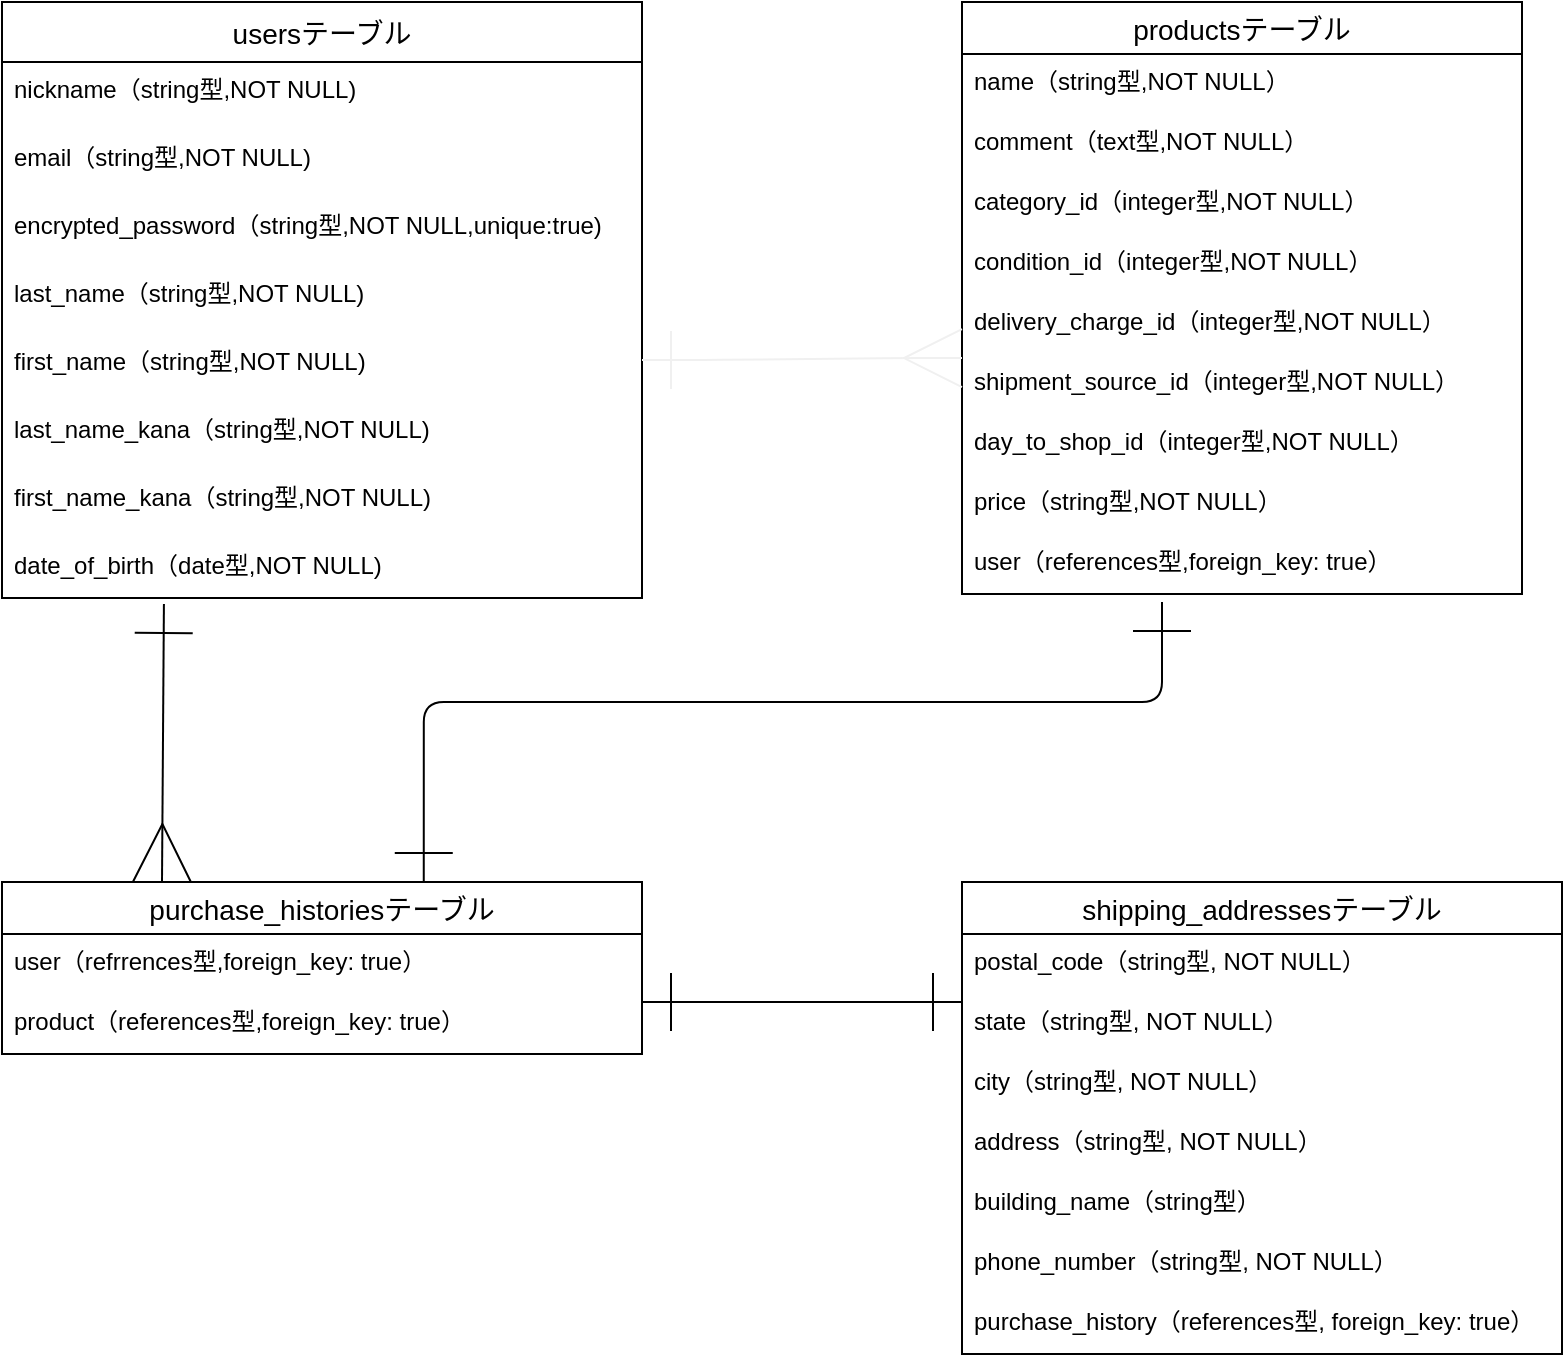 <mxfile>
    <diagram id="6CSw1kZYHenaXDe5MtN2" name="ページ1">
        <mxGraphModel dx="954" dy="738" grid="1" gridSize="10" guides="1" tooltips="1" connect="1" arrows="1" fold="1" page="1" pageScale="1" pageWidth="827" pageHeight="1169" math="0" shadow="0">
            <root>
                <mxCell id="0"/>
                <mxCell id="1" parent="0"/>
                <mxCell id="2" value="usersテーブル" style="swimlane;fontStyle=0;childLayout=stackLayout;horizontal=1;startSize=30;horizontalStack=0;resizeParent=1;resizeParentMax=0;resizeLast=0;collapsible=1;marginBottom=0;align=center;fontSize=14;" parent="1" vertex="1">
                    <mxGeometry x="40" y="40" width="320" height="298" as="geometry">
                        <mxRectangle x="40" y="40" width="120" height="26" as="alternateBounds"/>
                    </mxGeometry>
                </mxCell>
                <mxCell id="3" value="nickname（string型,NOT NULL)" style="text;strokeColor=none;fillColor=none;spacingLeft=4;spacingRight=4;overflow=hidden;rotatable=0;points=[[0,0.5],[1,0.5]];portConstraint=eastwest;fontSize=12;" parent="2" vertex="1">
                    <mxGeometry y="30" width="320" height="30" as="geometry"/>
                </mxCell>
                <mxCell id="10" value="email（string型,NOT NULL)" style="text;strokeColor=none;fillColor=none;spacingLeft=4;spacingRight=4;overflow=hidden;rotatable=0;points=[[0,0.5],[1,0.5]];portConstraint=eastwest;fontSize=12;verticalAlign=middle;align=left;" parent="2" vertex="1">
                    <mxGeometry y="60" width="320" height="34" as="geometry"/>
                </mxCell>
                <mxCell id="9" value="encrypted_password（string型,NOT NULL,unique:true)" style="text;strokeColor=none;fillColor=none;spacingLeft=4;spacingRight=4;overflow=hidden;rotatable=0;points=[[0,0.5],[1,0.5]];portConstraint=eastwest;fontSize=12;verticalAlign=middle;align=left;" parent="2" vertex="1">
                    <mxGeometry y="94" width="320" height="34" as="geometry"/>
                </mxCell>
                <mxCell id="5" value="last_name（string型,NOT NULL)" style="text;strokeColor=none;fillColor=none;spacingLeft=4;spacingRight=4;overflow=hidden;rotatable=0;points=[[0,0.5],[1,0.5]];portConstraint=eastwest;fontSize=12;verticalAlign=middle;align=left;" parent="2" vertex="1">
                    <mxGeometry y="128" width="320" height="34" as="geometry"/>
                </mxCell>
                <mxCell id="11" value="first_name（string型,NOT NULL)" style="text;strokeColor=none;fillColor=none;spacingLeft=4;spacingRight=4;overflow=hidden;rotatable=0;points=[[0,0.5],[1,0.5]];portConstraint=eastwest;fontSize=12;verticalAlign=middle;align=left;" parent="2" vertex="1">
                    <mxGeometry y="162" width="320" height="34" as="geometry"/>
                </mxCell>
                <mxCell id="12" value="last_name_kana（string型,NOT NULL)" style="text;strokeColor=none;fillColor=none;spacingLeft=4;spacingRight=4;overflow=hidden;rotatable=0;points=[[0,0.5],[1,0.5]];portConstraint=eastwest;fontSize=12;verticalAlign=middle;align=left;" parent="2" vertex="1">
                    <mxGeometry y="196" width="320" height="34" as="geometry"/>
                </mxCell>
                <mxCell id="13" value="first_name_kana（string型,NOT NULL)" style="text;strokeColor=none;fillColor=none;spacingLeft=4;spacingRight=4;overflow=hidden;rotatable=0;points=[[0,0.5],[1,0.5]];portConstraint=eastwest;fontSize=12;verticalAlign=middle;align=left;" parent="2" vertex="1">
                    <mxGeometry y="230" width="320" height="34" as="geometry"/>
                </mxCell>
                <mxCell id="14" value="date_of_birth（date型,NOT NULL)" style="text;strokeColor=none;fillColor=none;spacingLeft=4;spacingRight=4;overflow=hidden;rotatable=0;points=[[0,0.5],[1,0.5]];portConstraint=eastwest;fontSize=12;verticalAlign=middle;align=left;" parent="2" vertex="1">
                    <mxGeometry y="264" width="320" height="34" as="geometry"/>
                </mxCell>
                <mxCell id="17" value="productsテーブル" style="swimlane;fontStyle=0;childLayout=stackLayout;horizontal=1;startSize=26;horizontalStack=0;resizeParent=1;resizeParentMax=0;resizeLast=0;collapsible=1;marginBottom=0;align=center;fontSize=14;" parent="1" vertex="1">
                    <mxGeometry x="520" y="40" width="280" height="296" as="geometry"/>
                </mxCell>
                <mxCell id="21" value="name（string型,NOT NULL）" style="text;strokeColor=none;fillColor=none;spacingLeft=4;spacingRight=4;overflow=hidden;rotatable=0;points=[[0,0.5],[1,0.5]];portConstraint=eastwest;fontSize=12;" parent="17" vertex="1">
                    <mxGeometry y="26" width="280" height="30" as="geometry"/>
                </mxCell>
                <mxCell id="22" value="comment（text型,NOT NULL）" style="text;strokeColor=none;fillColor=none;spacingLeft=4;spacingRight=4;overflow=hidden;rotatable=0;points=[[0,0.5],[1,0.5]];portConstraint=eastwest;fontSize=12;" parent="17" vertex="1">
                    <mxGeometry y="56" width="280" height="30" as="geometry"/>
                </mxCell>
                <mxCell id="23" value="category_id（integer型,NOT NULL）" style="text;strokeColor=none;fillColor=none;spacingLeft=4;spacingRight=4;overflow=hidden;rotatable=0;points=[[0,0.5],[1,0.5]];portConstraint=eastwest;fontSize=12;" parent="17" vertex="1">
                    <mxGeometry y="86" width="280" height="30" as="geometry"/>
                </mxCell>
                <mxCell id="24" value="condition_id（integer型,NOT NULL）" style="text;strokeColor=none;fillColor=none;spacingLeft=4;spacingRight=4;overflow=hidden;rotatable=0;points=[[0,0.5],[1,0.5]];portConstraint=eastwest;fontSize=12;" parent="17" vertex="1">
                    <mxGeometry y="116" width="280" height="30" as="geometry"/>
                </mxCell>
                <mxCell id="20" value="delivery_charge_id（integer型,NOT NULL）" style="text;strokeColor=none;fillColor=none;spacingLeft=4;spacingRight=4;overflow=hidden;rotatable=0;points=[[0,0.5],[1,0.5]];portConstraint=eastwest;fontSize=12;" parent="17" vertex="1">
                    <mxGeometry y="146" width="280" height="30" as="geometry"/>
                </mxCell>
                <mxCell id="25" value="shipment_source_id（integer型,NOT NULL）" style="text;strokeColor=none;fillColor=none;spacingLeft=4;spacingRight=4;overflow=hidden;rotatable=0;points=[[0,0.5],[1,0.5]];portConstraint=eastwest;fontSize=12;" parent="17" vertex="1">
                    <mxGeometry y="176" width="280" height="30" as="geometry"/>
                </mxCell>
                <mxCell id="26" value="day_to_shop_id（integer型,NOT NULL）" style="text;strokeColor=none;fillColor=none;spacingLeft=4;spacingRight=4;overflow=hidden;rotatable=0;points=[[0,0.5],[1,0.5]];portConstraint=eastwest;fontSize=12;" parent="17" vertex="1">
                    <mxGeometry y="206" width="280" height="30" as="geometry"/>
                </mxCell>
                <mxCell id="32" value="price（string型,NOT NULL）" style="text;strokeColor=none;fillColor=none;spacingLeft=4;spacingRight=4;overflow=hidden;rotatable=0;points=[[0,0.5],[1,0.5]];portConstraint=eastwest;fontSize=12;" parent="17" vertex="1">
                    <mxGeometry y="236" width="280" height="30" as="geometry"/>
                </mxCell>
                <mxCell id="27" value="user（references型,foreign_key: true）" style="text;strokeColor=none;fillColor=none;spacingLeft=4;spacingRight=4;overflow=hidden;rotatable=0;points=[[0,0.5],[1,0.5]];portConstraint=eastwest;fontSize=12;" parent="17" vertex="1">
                    <mxGeometry y="266" width="280" height="30" as="geometry"/>
                </mxCell>
                <mxCell id="28" value="shipping_addressesテーブル" style="swimlane;fontStyle=0;childLayout=stackLayout;horizontal=1;startSize=26;horizontalStack=0;resizeParent=1;resizeParentMax=0;resizeLast=0;collapsible=1;marginBottom=0;align=center;fontSize=14;" parent="1" vertex="1">
                    <mxGeometry x="520" y="480" width="300" height="236" as="geometry"/>
                </mxCell>
                <mxCell id="34" value="postal_code（string型, NOT NULL）" style="text;strokeColor=none;fillColor=none;spacingLeft=4;spacingRight=4;overflow=hidden;rotatable=0;points=[[0,0.5],[1,0.5]];portConstraint=eastwest;fontSize=12;" parent="28" vertex="1">
                    <mxGeometry y="26" width="300" height="30" as="geometry"/>
                </mxCell>
                <mxCell id="35" value="state（string型, NOT NULL）" style="text;strokeColor=none;fillColor=none;spacingLeft=4;spacingRight=4;overflow=hidden;rotatable=0;points=[[0,0.5],[1,0.5]];portConstraint=eastwest;fontSize=12;" parent="28" vertex="1">
                    <mxGeometry y="56" width="300" height="30" as="geometry"/>
                </mxCell>
                <mxCell id="36" value="city（string型, NOT NULL）" style="text;strokeColor=none;fillColor=none;spacingLeft=4;spacingRight=4;overflow=hidden;rotatable=0;points=[[0,0.5],[1,0.5]];portConstraint=eastwest;fontSize=12;" parent="28" vertex="1">
                    <mxGeometry y="86" width="300" height="30" as="geometry"/>
                </mxCell>
                <mxCell id="37" value="address（string型, NOT NULL）" style="text;strokeColor=none;fillColor=none;spacingLeft=4;spacingRight=4;overflow=hidden;rotatable=0;points=[[0,0.5],[1,0.5]];portConstraint=eastwest;fontSize=12;" parent="28" vertex="1">
                    <mxGeometry y="116" width="300" height="30" as="geometry"/>
                </mxCell>
                <mxCell id="38" value="building_name（string型）" style="text;strokeColor=none;fillColor=none;spacingLeft=4;spacingRight=4;overflow=hidden;rotatable=0;points=[[0,0.5],[1,0.5]];portConstraint=eastwest;fontSize=12;" parent="28" vertex="1">
                    <mxGeometry y="146" width="300" height="30" as="geometry"/>
                </mxCell>
                <mxCell id="39" value="phone_number（string型, NOT NULL）" style="text;strokeColor=none;fillColor=none;spacingLeft=4;spacingRight=4;overflow=hidden;rotatable=0;points=[[0,0.5],[1,0.5]];portConstraint=eastwest;fontSize=12;" parent="28" vertex="1">
                    <mxGeometry y="176" width="300" height="30" as="geometry"/>
                </mxCell>
                <mxCell id="61" value="purchase_history（references型, foreign_key: true）" style="text;strokeColor=none;fillColor=none;spacingLeft=4;spacingRight=4;overflow=hidden;rotatable=0;points=[[0,0.5],[1,0.5]];portConstraint=eastwest;fontSize=12;" vertex="1" parent="28">
                    <mxGeometry y="206" width="300" height="30" as="geometry"/>
                </mxCell>
                <mxCell id="42" value="purchase_historiesテーブル" style="swimlane;fontStyle=0;childLayout=stackLayout;horizontal=1;startSize=26;horizontalStack=0;resizeParent=1;resizeParentMax=0;resizeLast=0;collapsible=1;marginBottom=0;align=center;fontSize=14;" parent="1" vertex="1">
                    <mxGeometry x="40" y="480" width="320" height="86" as="geometry"/>
                </mxCell>
                <mxCell id="44" value="user（refrrences型,foreign_key: true）" style="text;strokeColor=none;fillColor=none;spacingLeft=4;spacingRight=4;overflow=hidden;rotatable=0;points=[[0,0.5],[1,0.5]];portConstraint=eastwest;fontSize=12;" parent="42" vertex="1">
                    <mxGeometry y="26" width="320" height="30" as="geometry"/>
                </mxCell>
                <mxCell id="45" value="product（references型,foreign_key: true）" style="text;strokeColor=none;fillColor=none;spacingLeft=4;spacingRight=4;overflow=hidden;rotatable=0;points=[[0,0.5],[1,0.5]];portConstraint=eastwest;fontSize=12;" parent="42" vertex="1">
                    <mxGeometry y="56" width="320" height="30" as="geometry"/>
                </mxCell>
                <mxCell id="47" value="" style="edgeStyle=entityRelationEdgeStyle;fontSize=12;html=1;endArrow=ERmany;startArrow=ERone;strokeColor=#f0f0f0;exitX=1;exitY=0.5;exitDx=0;exitDy=0;entryX=0;entryY=1.067;entryDx=0;entryDy=0;entryPerimeter=0;endSize=27;startFill=0;startSize=27;endFill=0;" parent="1" source="11" target="20" edge="1">
                    <mxGeometry width="100" height="100" relative="1" as="geometry">
                        <mxPoint x="364" y="310" as="sourcePoint"/>
                        <mxPoint x="510" y="219" as="targetPoint"/>
                    </mxGeometry>
                </mxCell>
                <mxCell id="57" value="" style="endArrow=ERmany;html=1;rounded=0;entryX=0.25;entryY=0;entryDx=0;entryDy=0;exitX=0.253;exitY=1.088;exitDx=0;exitDy=0;exitPerimeter=0;endFill=0;startSize=27;endSize=27;startArrow=ERone;startFill=0;" edge="1" parent="1" source="14" target="42">
                    <mxGeometry relative="1" as="geometry">
                        <mxPoint x="250" y="370" as="sourcePoint"/>
                        <mxPoint x="410" y="370" as="targetPoint"/>
                    </mxGeometry>
                </mxCell>
                <mxCell id="60" value="" style="edgeStyle=orthogonalEdgeStyle;fontSize=12;html=1;endArrow=ERone;exitX=0.659;exitY=0;exitDx=0;exitDy=0;exitPerimeter=0;endFill=0;startArrow=ERone;startFill=0;jumpSize=6;endSize=27;startSize=27;" edge="1" parent="1" source="42">
                    <mxGeometry width="100" height="100" relative="1" as="geometry">
                        <mxPoint x="250" y="440" as="sourcePoint"/>
                        <mxPoint x="620" y="340" as="targetPoint"/>
                        <Array as="points">
                            <mxPoint x="251" y="390"/>
                            <mxPoint x="620" y="390"/>
                        </Array>
                    </mxGeometry>
                </mxCell>
                <mxCell id="64" value="" style="endArrow=ERone;html=1;rounded=0;startArrow=ERone;startFill=0;endFill=0;endSize=27;startSize=27;" edge="1" parent="1">
                    <mxGeometry relative="1" as="geometry">
                        <mxPoint x="360" y="540" as="sourcePoint"/>
                        <mxPoint x="520" y="540" as="targetPoint"/>
                    </mxGeometry>
                </mxCell>
            </root>
        </mxGraphModel>
    </diagram>
</mxfile>